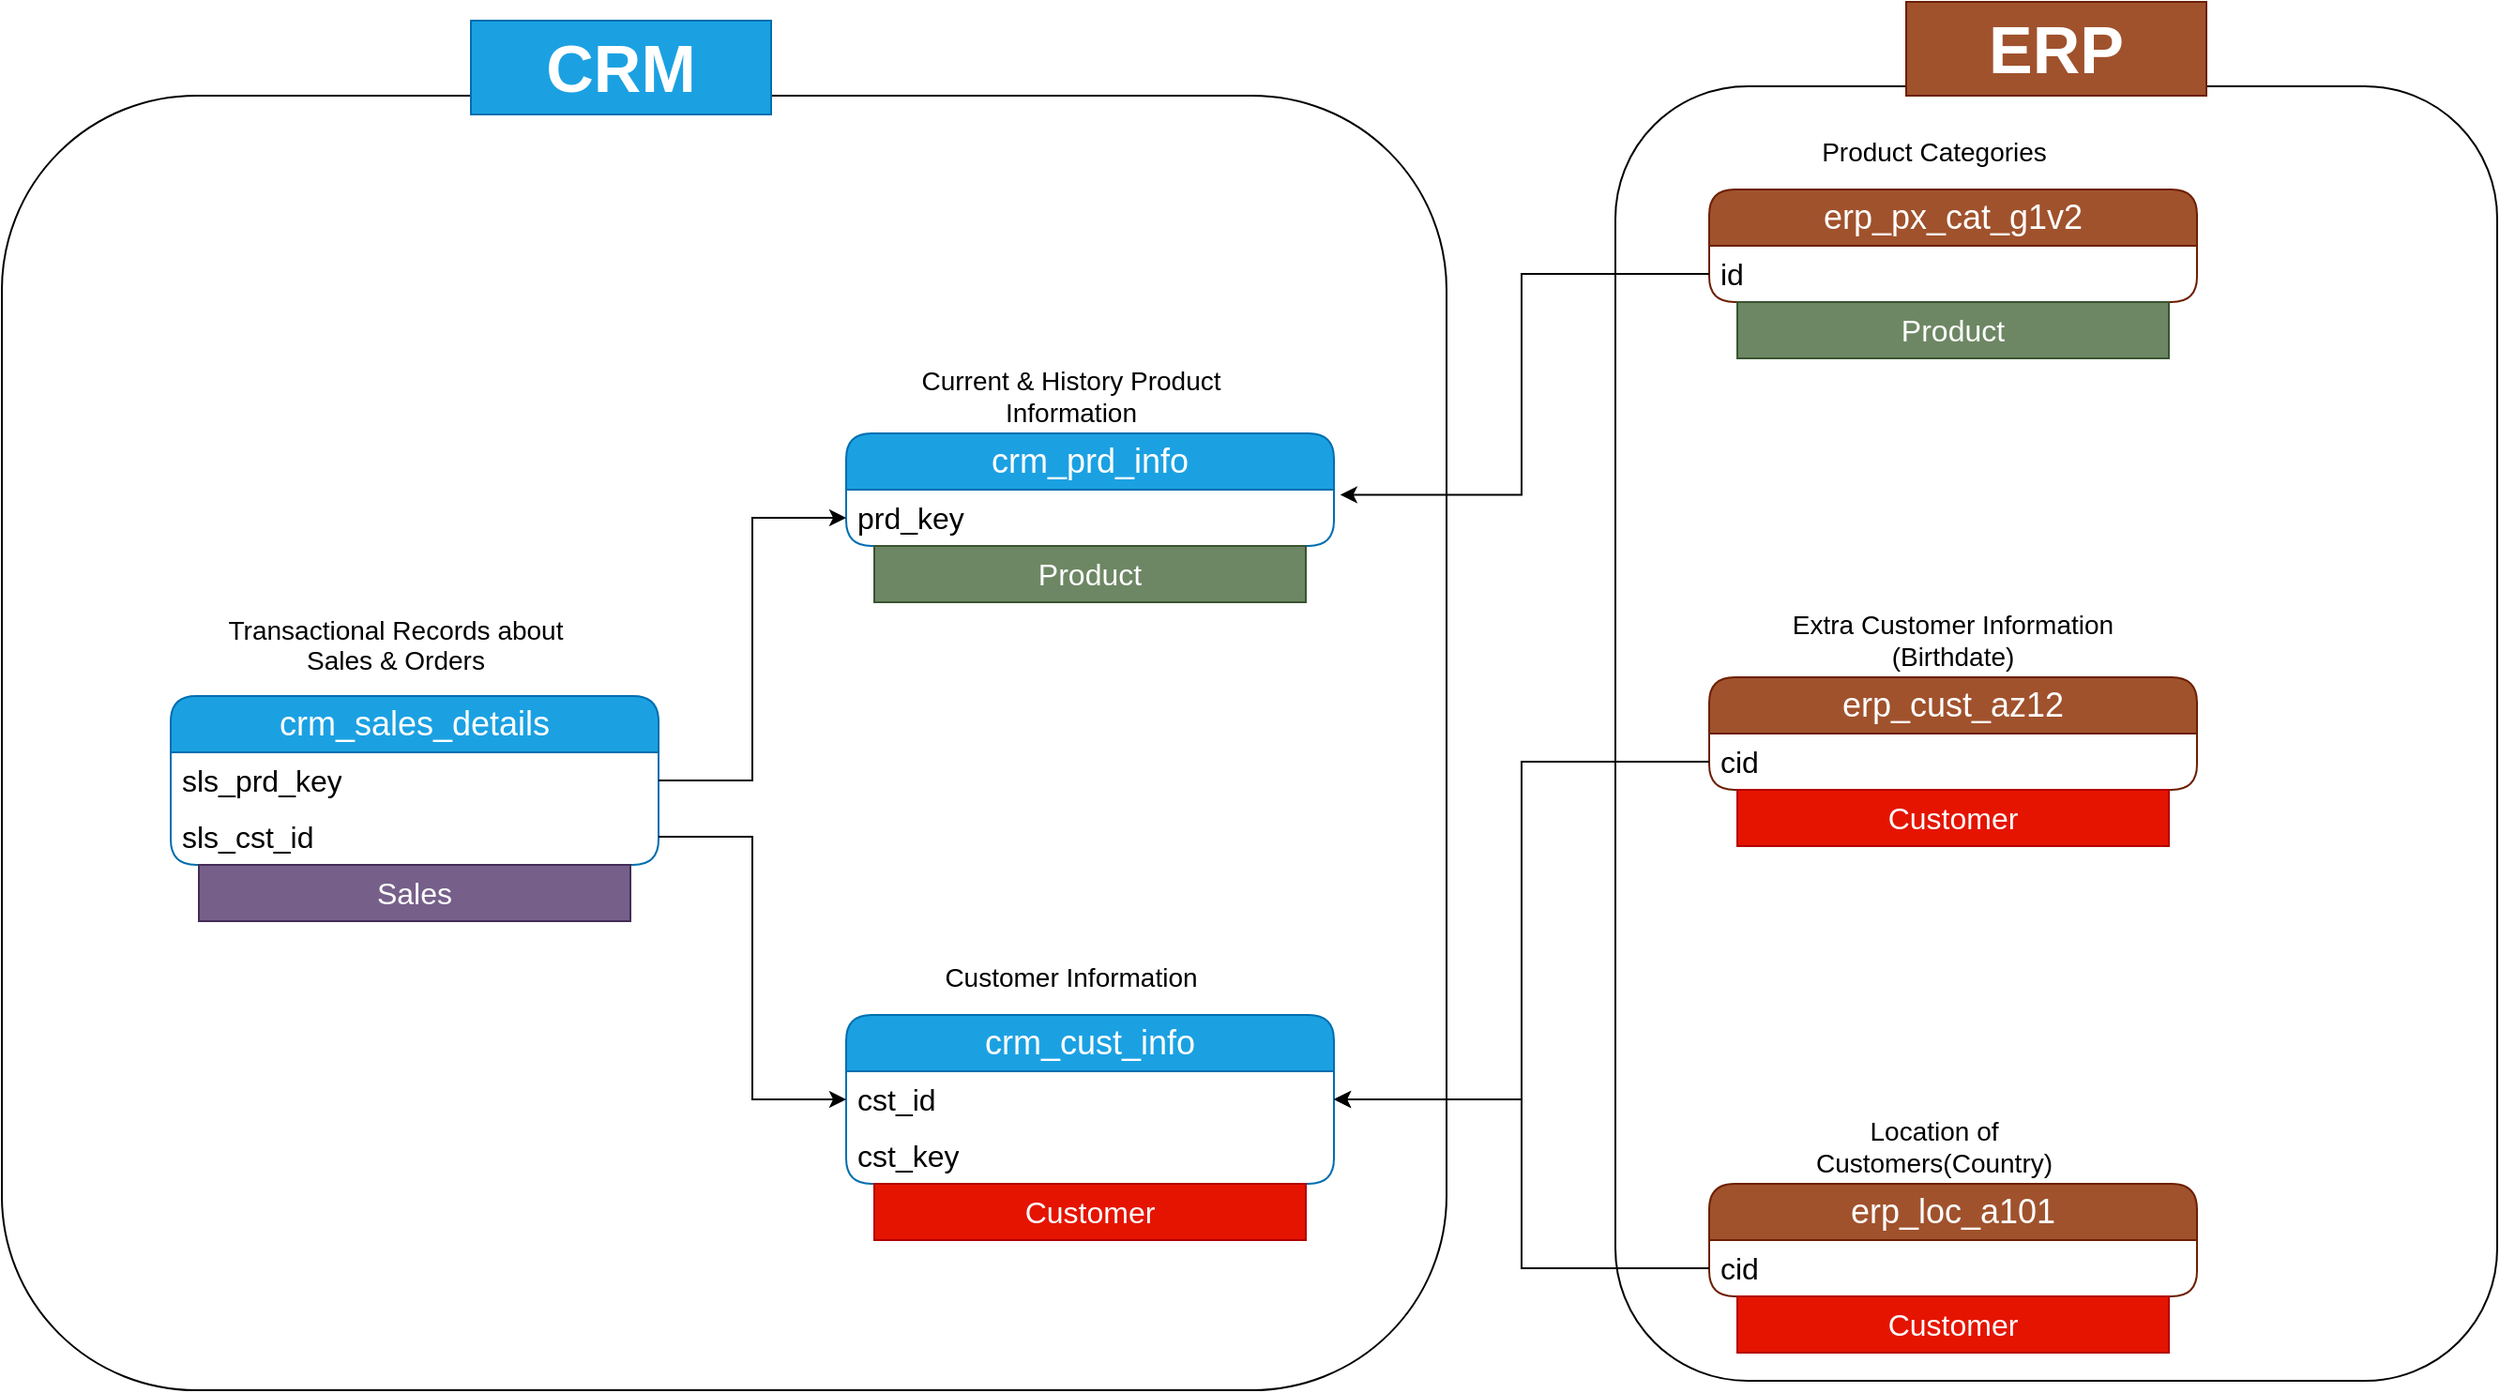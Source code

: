 <mxfile version="28.0.6">
  <diagram name="Page-1" id="_puGiVhJ7U3R_yOePAXN">
    <mxGraphModel dx="1226" dy="1949" grid="1" gridSize="10" guides="1" tooltips="1" connect="1" arrows="1" fold="1" page="1" pageScale="1" pageWidth="850" pageHeight="1100" math="0" shadow="0">
      <root>
        <mxCell id="0" />
        <mxCell id="1" parent="0" />
        <mxCell id="qdCnVolV_c81JW6mIc69-1" value="crm_sales_details" style="swimlane;fontStyle=0;childLayout=stackLayout;horizontal=1;startSize=30;horizontalStack=0;resizeParent=1;resizeParentMax=0;resizeLast=0;collapsible=1;marginBottom=0;whiteSpace=wrap;html=1;rounded=1;fillColor=#1ba1e2;fontColor=#ffffff;strokeColor=#006EAF;fontSize=18;" parent="1" vertex="1">
          <mxGeometry x="130" y="180" width="260" height="90" as="geometry">
            <mxRectangle x="130" y="200" width="140" height="30" as="alternateBounds" />
          </mxGeometry>
        </mxCell>
        <mxCell id="qdCnVolV_c81JW6mIc69-2" value="sls_prd_key" style="text;strokeColor=none;fillColor=none;align=left;verticalAlign=middle;spacingLeft=4;spacingRight=4;overflow=hidden;points=[[0,0.5],[1,0.5]];portConstraint=eastwest;rotatable=0;whiteSpace=wrap;html=1;fontSize=16;" parent="qdCnVolV_c81JW6mIc69-1" vertex="1">
          <mxGeometry y="30" width="260" height="30" as="geometry" />
        </mxCell>
        <mxCell id="qdCnVolV_c81JW6mIc69-3" value="sls_cst_id" style="text;strokeColor=none;fillColor=none;align=left;verticalAlign=middle;spacingLeft=4;spacingRight=4;overflow=hidden;points=[[0,0.5],[1,0.5]];portConstraint=eastwest;rotatable=0;whiteSpace=wrap;html=1;fontSize=16;" parent="qdCnVolV_c81JW6mIc69-1" vertex="1">
          <mxGeometry y="60" width="260" height="30" as="geometry" />
        </mxCell>
        <mxCell id="qdCnVolV_c81JW6mIc69-5" value="&lt;font style=&quot;font-size: 14px;&quot;&gt;Transactional Records about Sales &amp;amp; Orders&lt;/font&gt;&lt;div&gt;&lt;br&gt;&lt;/div&gt;" style="text;html=1;align=center;verticalAlign=middle;whiteSpace=wrap;rounded=0;" parent="1" vertex="1">
          <mxGeometry x="150" y="140" width="200" height="40" as="geometry" />
        </mxCell>
        <mxCell id="qdCnVolV_c81JW6mIc69-6" value="crm_cust_info" style="swimlane;fontStyle=0;childLayout=stackLayout;horizontal=1;startSize=30;horizontalStack=0;resizeParent=1;resizeParentMax=0;resizeLast=0;collapsible=1;marginBottom=0;whiteSpace=wrap;html=1;rounded=1;fillColor=#1ba1e2;fontColor=#ffffff;strokeColor=#006EAF;fontSize=18;" parent="1" vertex="1">
          <mxGeometry x="490" y="350" width="260" height="90" as="geometry">
            <mxRectangle x="130" y="200" width="140" height="30" as="alternateBounds" />
          </mxGeometry>
        </mxCell>
        <mxCell id="qdCnVolV_c81JW6mIc69-7" value="cst_id" style="text;strokeColor=none;fillColor=none;align=left;verticalAlign=middle;spacingLeft=4;spacingRight=4;overflow=hidden;points=[[0,0.5],[1,0.5]];portConstraint=eastwest;rotatable=0;whiteSpace=wrap;html=1;fontSize=16;" parent="qdCnVolV_c81JW6mIc69-6" vertex="1">
          <mxGeometry y="30" width="260" height="30" as="geometry" />
        </mxCell>
        <mxCell id="qdCnVolV_c81JW6mIc69-8" value="cst_key" style="text;strokeColor=none;fillColor=none;align=left;verticalAlign=middle;spacingLeft=4;spacingRight=4;overflow=hidden;points=[[0,0.5],[1,0.5]];portConstraint=eastwest;rotatable=0;whiteSpace=wrap;html=1;fontSize=16;" parent="qdCnVolV_c81JW6mIc69-6" vertex="1">
          <mxGeometry y="60" width="260" height="30" as="geometry" />
        </mxCell>
        <mxCell id="qdCnVolV_c81JW6mIc69-9" value="&lt;div&gt;&lt;span style=&quot;font-size: 14px;&quot;&gt;Customer Information&lt;/span&gt;&lt;/div&gt;" style="text;html=1;align=center;verticalAlign=middle;whiteSpace=wrap;rounded=0;" parent="1" vertex="1">
          <mxGeometry x="510" y="310" width="200" height="40" as="geometry" />
        </mxCell>
        <mxCell id="qdCnVolV_c81JW6mIc69-11" value="crm_prd_info" style="swimlane;fontStyle=0;childLayout=stackLayout;horizontal=1;startSize=30;horizontalStack=0;resizeParent=1;resizeParentMax=0;resizeLast=0;collapsible=1;marginBottom=0;whiteSpace=wrap;html=1;rounded=1;fillColor=#1ba1e2;fontColor=#ffffff;strokeColor=#006EAF;fontSize=18;" parent="1" vertex="1">
          <mxGeometry x="490" y="40" width="260" height="60" as="geometry">
            <mxRectangle x="130" y="200" width="140" height="30" as="alternateBounds" />
          </mxGeometry>
        </mxCell>
        <mxCell id="qdCnVolV_c81JW6mIc69-12" value="prd_key" style="text;strokeColor=none;fillColor=none;align=left;verticalAlign=middle;spacingLeft=4;spacingRight=4;overflow=hidden;points=[[0,0.5],[1,0.5]];portConstraint=eastwest;rotatable=0;whiteSpace=wrap;html=1;fontSize=16;" parent="qdCnVolV_c81JW6mIc69-11" vertex="1">
          <mxGeometry y="30" width="260" height="30" as="geometry" />
        </mxCell>
        <mxCell id="qdCnVolV_c81JW6mIc69-14" value="&lt;div&gt;&lt;span style=&quot;font-size: 14px;&quot;&gt;Current &amp;amp; History Product Information&lt;/span&gt;&lt;/div&gt;" style="text;html=1;align=center;verticalAlign=middle;whiteSpace=wrap;rounded=0;" parent="1" vertex="1">
          <mxGeometry x="510" width="200" height="40" as="geometry" />
        </mxCell>
        <mxCell id="qdCnVolV_c81JW6mIc69-15" style="edgeStyle=orthogonalEdgeStyle;rounded=0;orthogonalLoop=1;jettySize=auto;html=1;exitX=1;exitY=0.5;exitDx=0;exitDy=0;entryX=0;entryY=0.5;entryDx=0;entryDy=0;" parent="1" source="qdCnVolV_c81JW6mIc69-2" target="qdCnVolV_c81JW6mIc69-12" edge="1">
          <mxGeometry relative="1" as="geometry" />
        </mxCell>
        <mxCell id="qdCnVolV_c81JW6mIc69-16" style="edgeStyle=orthogonalEdgeStyle;rounded=0;orthogonalLoop=1;jettySize=auto;html=1;exitX=1;exitY=0.5;exitDx=0;exitDy=0;entryX=0;entryY=0.5;entryDx=0;entryDy=0;" parent="1" source="qdCnVolV_c81JW6mIc69-3" target="qdCnVolV_c81JW6mIc69-7" edge="1">
          <mxGeometry relative="1" as="geometry" />
        </mxCell>
        <mxCell id="qdCnVolV_c81JW6mIc69-17" value="erp_px_cat_g1v2" style="swimlane;fontStyle=0;childLayout=stackLayout;horizontal=1;startSize=30;horizontalStack=0;resizeParent=1;resizeParentMax=0;resizeLast=0;collapsible=1;marginBottom=0;whiteSpace=wrap;html=1;rounded=1;fillColor=#a0522d;fontColor=#ffffff;strokeColor=#6D1F00;fontSize=18;" parent="1" vertex="1">
          <mxGeometry x="950" y="-90" width="260" height="60" as="geometry">
            <mxRectangle x="130" y="200" width="140" height="30" as="alternateBounds" />
          </mxGeometry>
        </mxCell>
        <mxCell id="qdCnVolV_c81JW6mIc69-18" value="id" style="text;strokeColor=none;fillColor=none;align=left;verticalAlign=middle;spacingLeft=4;spacingRight=4;overflow=hidden;points=[[0,0.5],[1,0.5]];portConstraint=eastwest;rotatable=0;whiteSpace=wrap;html=1;fontSize=16;" parent="qdCnVolV_c81JW6mIc69-17" vertex="1">
          <mxGeometry y="30" width="260" height="30" as="geometry" />
        </mxCell>
        <mxCell id="qdCnVolV_c81JW6mIc69-20" value="&lt;div&gt;&lt;span style=&quot;font-size: 14px;&quot;&gt;Product Categories&lt;/span&gt;&lt;/div&gt;" style="text;html=1;align=center;verticalAlign=middle;whiteSpace=wrap;rounded=0;" parent="1" vertex="1">
          <mxGeometry x="970" y="-130" width="200" height="40" as="geometry" />
        </mxCell>
        <mxCell id="qdCnVolV_c81JW6mIc69-21" value="erp_cust_az12" style="swimlane;fontStyle=0;childLayout=stackLayout;horizontal=1;startSize=30;horizontalStack=0;resizeParent=1;resizeParentMax=0;resizeLast=0;collapsible=1;marginBottom=0;whiteSpace=wrap;html=1;rounded=1;fillColor=#a0522d;fontColor=#ffffff;strokeColor=#6D1F00;fontSize=18;" parent="1" vertex="1">
          <mxGeometry x="950" y="170" width="260" height="60" as="geometry">
            <mxRectangle x="130" y="200" width="140" height="30" as="alternateBounds" />
          </mxGeometry>
        </mxCell>
        <mxCell id="qdCnVolV_c81JW6mIc69-22" value="cid" style="text;strokeColor=none;fillColor=none;align=left;verticalAlign=middle;spacingLeft=4;spacingRight=4;overflow=hidden;points=[[0,0.5],[1,0.5]];portConstraint=eastwest;rotatable=0;whiteSpace=wrap;html=1;fontSize=16;" parent="qdCnVolV_c81JW6mIc69-21" vertex="1">
          <mxGeometry y="30" width="260" height="30" as="geometry" />
        </mxCell>
        <mxCell id="qdCnVolV_c81JW6mIc69-24" value="&lt;div&gt;&lt;span style=&quot;font-size: 14px;&quot;&gt;Extra Customer Information (Birthdate)&lt;/span&gt;&lt;/div&gt;" style="text;html=1;align=center;verticalAlign=middle;whiteSpace=wrap;rounded=0;" parent="1" vertex="1">
          <mxGeometry x="980" y="130" width="200" height="40" as="geometry" />
        </mxCell>
        <mxCell id="qdCnVolV_c81JW6mIc69-25" value="erp_loc_a101" style="swimlane;fontStyle=0;childLayout=stackLayout;horizontal=1;startSize=30;horizontalStack=0;resizeParent=1;resizeParentMax=0;resizeLast=0;collapsible=1;marginBottom=0;whiteSpace=wrap;html=1;rounded=1;fillColor=#a0522d;fontColor=#ffffff;strokeColor=#6D1F00;fontSize=18;" parent="1" vertex="1">
          <mxGeometry x="950" y="440" width="260" height="60" as="geometry">
            <mxRectangle x="130" y="200" width="140" height="30" as="alternateBounds" />
          </mxGeometry>
        </mxCell>
        <mxCell id="qdCnVolV_c81JW6mIc69-26" value="cid" style="text;strokeColor=none;fillColor=none;align=left;verticalAlign=middle;spacingLeft=4;spacingRight=4;overflow=hidden;points=[[0,0.5],[1,0.5]];portConstraint=eastwest;rotatable=0;whiteSpace=wrap;html=1;fontSize=16;" parent="qdCnVolV_c81JW6mIc69-25" vertex="1">
          <mxGeometry y="30" width="260" height="30" as="geometry" />
        </mxCell>
        <mxCell id="qdCnVolV_c81JW6mIc69-28" value="&lt;div&gt;&lt;span style=&quot;font-size: 14px;&quot;&gt;Location of Customers(Country)&lt;/span&gt;&lt;/div&gt;" style="text;html=1;align=center;verticalAlign=middle;whiteSpace=wrap;rounded=0;" parent="1" vertex="1">
          <mxGeometry x="970" y="400" width="200" height="40" as="geometry" />
        </mxCell>
        <mxCell id="qdCnVolV_c81JW6mIc69-29" style="edgeStyle=orthogonalEdgeStyle;rounded=0;orthogonalLoop=1;jettySize=auto;html=1;exitX=0;exitY=0.5;exitDx=0;exitDy=0;entryX=1.013;entryY=0.09;entryDx=0;entryDy=0;entryPerimeter=0;" parent="1" source="qdCnVolV_c81JW6mIc69-18" target="qdCnVolV_c81JW6mIc69-12" edge="1">
          <mxGeometry relative="1" as="geometry" />
        </mxCell>
        <mxCell id="qdCnVolV_c81JW6mIc69-30" style="edgeStyle=orthogonalEdgeStyle;rounded=0;orthogonalLoop=1;jettySize=auto;html=1;entryX=1;entryY=0.5;entryDx=0;entryDy=0;" parent="1" source="qdCnVolV_c81JW6mIc69-22" target="qdCnVolV_c81JW6mIc69-7" edge="1">
          <mxGeometry relative="1" as="geometry" />
        </mxCell>
        <mxCell id="qdCnVolV_c81JW6mIc69-31" style="edgeStyle=orthogonalEdgeStyle;rounded=0;orthogonalLoop=1;jettySize=auto;html=1;entryX=1;entryY=0.5;entryDx=0;entryDy=0;" parent="1" source="qdCnVolV_c81JW6mIc69-26" target="qdCnVolV_c81JW6mIc69-7" edge="1">
          <mxGeometry relative="1" as="geometry" />
        </mxCell>
        <mxCell id="qdCnVolV_c81JW6mIc69-32" value="" style="rounded=1;whiteSpace=wrap;html=1;fillColor=none;" parent="1" vertex="1">
          <mxGeometry x="40" y="-140" width="770" height="690" as="geometry" />
        </mxCell>
        <mxCell id="qdCnVolV_c81JW6mIc69-33" value="" style="rounded=1;whiteSpace=wrap;html=1;fillColor=none;" parent="1" vertex="1">
          <mxGeometry x="900" y="-145" width="470" height="690" as="geometry" />
        </mxCell>
        <mxCell id="qdCnVolV_c81JW6mIc69-34" value="&lt;b&gt;&lt;font style=&quot;font-size: 35px;&quot;&gt;CRM&lt;/font&gt;&lt;/b&gt;" style="text;html=1;align=center;verticalAlign=middle;whiteSpace=wrap;rounded=0;fillColor=#1ba1e2;fontColor=#ffffff;strokeColor=#006EAF;" parent="1" vertex="1">
          <mxGeometry x="290" y="-180" width="160" height="50" as="geometry" />
        </mxCell>
        <mxCell id="qdCnVolV_c81JW6mIc69-35" value="&lt;b&gt;&lt;font style=&quot;font-size: 35px;&quot;&gt;ERP&lt;/font&gt;&lt;/b&gt;" style="text;html=1;align=center;verticalAlign=middle;whiteSpace=wrap;rounded=0;fillColor=#a0522d;fontColor=#ffffff;strokeColor=#6D1F00;" parent="1" vertex="1">
          <mxGeometry x="1055" y="-190" width="160" height="50" as="geometry" />
        </mxCell>
        <mxCell id="XZhQSl76HIMnlfwg6GwX-1" value="&lt;font style=&quot;font-size: 16px;&quot;&gt;Product&lt;/font&gt;" style="text;html=1;strokeColor=#3A5431;fillColor=#6d8764;align=center;verticalAlign=middle;whiteSpace=wrap;overflow=hidden;fontColor=#ffffff;" vertex="1" parent="1">
          <mxGeometry x="965" y="-30" width="230" height="30" as="geometry" />
        </mxCell>
        <mxCell id="XZhQSl76HIMnlfwg6GwX-3" value="&lt;font style=&quot;font-size: 16px;&quot;&gt;Product&lt;/font&gt;" style="text;html=1;strokeColor=#3A5431;fillColor=#6d8764;align=center;verticalAlign=middle;whiteSpace=wrap;overflow=hidden;fontColor=#ffffff;" vertex="1" parent="1">
          <mxGeometry x="505" y="100" width="230" height="30" as="geometry" />
        </mxCell>
        <mxCell id="XZhQSl76HIMnlfwg6GwX-4" value="&lt;font style=&quot;font-size: 16px; color: rgb(254, 255, 254);&quot;&gt;Customer&lt;/font&gt;" style="text;html=1;strokeColor=#B20000;fillColor=#e51400;align=center;verticalAlign=middle;whiteSpace=wrap;overflow=hidden;fontColor=#ffffff;" vertex="1" parent="1">
          <mxGeometry x="965" y="230" width="230" height="30" as="geometry" />
        </mxCell>
        <mxCell id="XZhQSl76HIMnlfwg6GwX-6" value="&lt;font style=&quot;font-size: 16px; color: rgb(254, 255, 254);&quot;&gt;Customer&lt;/font&gt;" style="text;html=1;strokeColor=#B20000;fillColor=#e51400;align=center;verticalAlign=middle;whiteSpace=wrap;overflow=hidden;fontColor=#ffffff;" vertex="1" parent="1">
          <mxGeometry x="965" y="500" width="230" height="30" as="geometry" />
        </mxCell>
        <mxCell id="XZhQSl76HIMnlfwg6GwX-7" value="&lt;font style=&quot;font-size: 16px; color: rgb(254, 255, 254);&quot;&gt;Customer&lt;/font&gt;" style="text;html=1;strokeColor=#B20000;fillColor=#e51400;align=center;verticalAlign=middle;whiteSpace=wrap;overflow=hidden;fontColor=#ffffff;" vertex="1" parent="1">
          <mxGeometry x="505" y="440" width="230" height="30" as="geometry" />
        </mxCell>
        <mxCell id="XZhQSl76HIMnlfwg6GwX-8" value="&lt;font style=&quot;font-size: 16px; color: rgb(254, 255, 254);&quot;&gt;Sales&lt;/font&gt;" style="text;html=1;strokeColor=#432D57;fillColor=#76608a;align=center;verticalAlign=middle;whiteSpace=wrap;overflow=hidden;fontColor=#ffffff;" vertex="1" parent="1">
          <mxGeometry x="145" y="270" width="230" height="30" as="geometry" />
        </mxCell>
      </root>
    </mxGraphModel>
  </diagram>
</mxfile>

